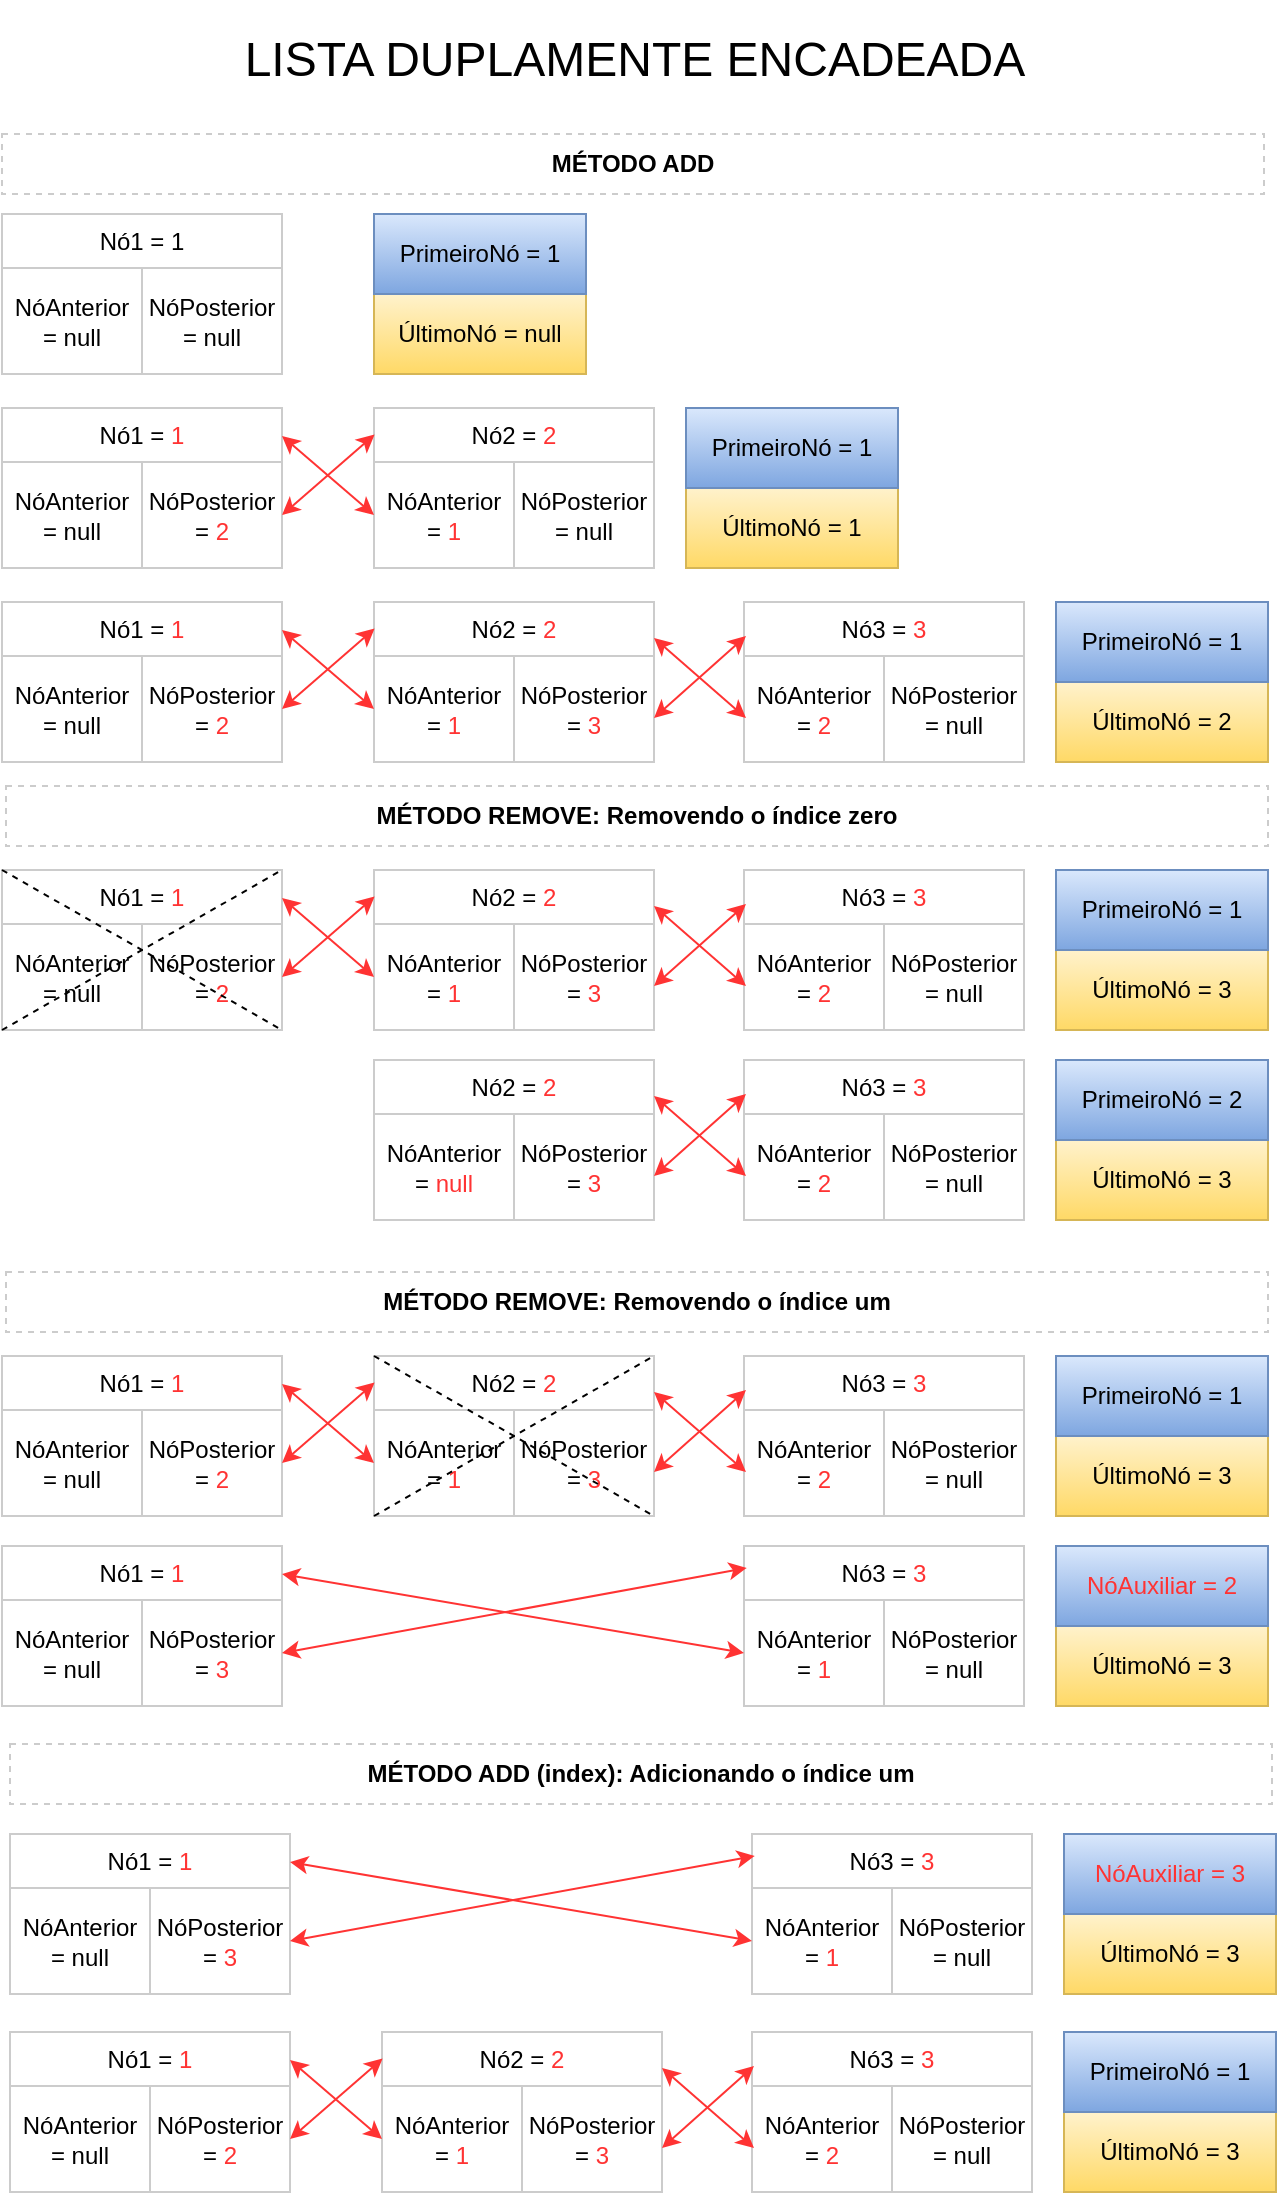 <mxfile version="21.7.0" type="google">
  <diagram name="Page-1" id="D0BDbpGB9_S6c0QaigFJ">
    <mxGraphModel grid="0" page="0" gridSize="10" guides="1" tooltips="1" connect="1" arrows="1" fold="1" pageScale="1" pageWidth="291" pageHeight="413" math="0" shadow="0">
      <root>
        <mxCell id="0" />
        <mxCell id="1" parent="0" />
        <mxCell id="SB3CxvsIVsjKTET0Tr_Z-1" value="LISTA DUPLAMENTE ENCADEADA" style="text;html=1;strokeColor=none;fillColor=none;align=center;verticalAlign=middle;whiteSpace=wrap;rounded=0;fontSize=24;" vertex="1" parent="1">
          <mxGeometry y="3" width="633" height="59" as="geometry" />
        </mxCell>
        <mxCell id="SB3CxvsIVsjKTET0Tr_Z-11" value="" style="group;fillColor=#E6E6E6;fillStyle=auto;gradientColor=none;strokeColor=#E6E6E6;gradientDirection=south;container=0;" connectable="0" vertex="1" parent="1">
          <mxGeometry y="110" width="140" height="80" as="geometry" />
        </mxCell>
        <mxCell id="SB3CxvsIVsjKTET0Tr_Z-12" value="" style="group;fillColor=#fff2cc;gradientColor=#ffd966;strokeColor=#d6b656;" connectable="0" vertex="1" parent="1">
          <mxGeometry x="186" y="110" width="106" height="80" as="geometry" />
        </mxCell>
        <mxCell id="SB3CxvsIVsjKTET0Tr_Z-14" value="ÚltimoNó = null" style="rounded=0;whiteSpace=wrap;html=1;fillStyle=solid;fillColor=#fff2cc;gradientColor=#ffd966;strokeColor=#d6b656;" vertex="1" parent="SB3CxvsIVsjKTET0Tr_Z-12">
          <mxGeometry y="40" width="106" height="40" as="geometry" />
        </mxCell>
        <mxCell id="SB3CxvsIVsjKTET0Tr_Z-24" value="PrimeiroNó = 1" style="rounded=0;whiteSpace=wrap;html=1;fillStyle=solid;fillColor=#dae8fc;gradientColor=#7ea6e0;strokeColor=#6c8ebf;" vertex="1" parent="SB3CxvsIVsjKTET0Tr_Z-12">
          <mxGeometry width="106" height="40" as="geometry" />
        </mxCell>
        <mxCell id="SB3CxvsIVsjKTET0Tr_Z-20" value="" style="group;strokeWidth=0;strokeColor=#E6E6E6;fillColor=#f5f5f5;gradientColor=#b3b3b3;" connectable="0" vertex="1" parent="1">
          <mxGeometry x="186" y="207" width="140" height="80" as="geometry" />
        </mxCell>
        <mxCell id="SB3CxvsIVsjKTET0Tr_Z-21" value="Nó2 = &lt;font color=&quot;#ff3333&quot;&gt;2&lt;/font&gt;" style="rounded=0;whiteSpace=wrap;html=1;verticalAlign=top;strokeColor=#CCCCCC;" vertex="1" parent="SB3CxvsIVsjKTET0Tr_Z-20">
          <mxGeometry width="140" height="80" as="geometry" />
        </mxCell>
        <mxCell id="SB3CxvsIVsjKTET0Tr_Z-22" value="NóAnterior&lt;br&gt;= &lt;font color=&quot;#ff3333&quot;&gt;1&lt;/font&gt;" style="rounded=0;whiteSpace=wrap;html=1;strokeColor=#CCCCCC;" vertex="1" parent="SB3CxvsIVsjKTET0Tr_Z-20">
          <mxGeometry y="27" width="70" height="53" as="geometry" />
        </mxCell>
        <mxCell id="SB3CxvsIVsjKTET0Tr_Z-23" value="NóPosterior&lt;br&gt;= null" style="rounded=0;whiteSpace=wrap;html=1;strokeColor=#CCCCCC;" vertex="1" parent="SB3CxvsIVsjKTET0Tr_Z-20">
          <mxGeometry x="70" y="27" width="70" height="53" as="geometry" />
        </mxCell>
        <mxCell id="SB3CxvsIVsjKTET0Tr_Z-25" value="" style="group;fillColor=#fff2cc;gradientColor=#ffd966;strokeColor=#d6b656;" connectable="0" vertex="1" parent="1">
          <mxGeometry x="342" y="207" width="106" height="80" as="geometry" />
        </mxCell>
        <mxCell id="SB3CxvsIVsjKTET0Tr_Z-26" value="ÚltimoNó = 1" style="rounded=0;whiteSpace=wrap;html=1;fillStyle=solid;fillColor=#fff2cc;gradientColor=#ffd966;strokeColor=#d6b656;" vertex="1" parent="SB3CxvsIVsjKTET0Tr_Z-25">
          <mxGeometry y="40" width="106" height="40" as="geometry" />
        </mxCell>
        <mxCell id="SB3CxvsIVsjKTET0Tr_Z-27" value="PrimeiroNó = 1" style="rounded=0;whiteSpace=wrap;html=1;fillStyle=solid;fillColor=#dae8fc;gradientColor=#7ea6e0;strokeColor=#6c8ebf;" vertex="1" parent="SB3CxvsIVsjKTET0Tr_Z-25">
          <mxGeometry width="106" height="40" as="geometry" />
        </mxCell>
        <mxCell id="SB3CxvsIVsjKTET0Tr_Z-4" value="Nó1 = 1" style="rounded=0;whiteSpace=wrap;html=1;verticalAlign=top;strokeColor=#CCCCCC;" vertex="1" parent="1">
          <mxGeometry y="110" width="140" height="80" as="geometry" />
        </mxCell>
        <mxCell id="SB3CxvsIVsjKTET0Tr_Z-8" value="NóAnterior&lt;br&gt;= null" style="rounded=0;whiteSpace=wrap;html=1;strokeColor=#CCCCCC;" vertex="1" parent="1">
          <mxGeometry y="137" width="70" height="53" as="geometry" />
        </mxCell>
        <mxCell id="SB3CxvsIVsjKTET0Tr_Z-9" value="NóPosterior&lt;br&gt;= null" style="rounded=0;whiteSpace=wrap;html=1;strokeColor=#CCCCCC;" vertex="1" parent="1">
          <mxGeometry x="70" y="137" width="70" height="53" as="geometry" />
        </mxCell>
        <mxCell id="SB3CxvsIVsjKTET0Tr_Z-17" value="Nó1 = &lt;font color=&quot;#ff3333&quot;&gt;1&lt;/font&gt;" style="rounded=0;whiteSpace=wrap;html=1;verticalAlign=top;strokeColor=#CCCCCC;" vertex="1" parent="1">
          <mxGeometry y="207" width="140" height="80" as="geometry" />
        </mxCell>
        <mxCell id="SB3CxvsIVsjKTET0Tr_Z-18" value="NóAnterior&lt;br&gt;= null" style="rounded=0;whiteSpace=wrap;html=1;strokeColor=#CCCCCC;" vertex="1" parent="1">
          <mxGeometry y="234" width="70" height="53" as="geometry" />
        </mxCell>
        <mxCell id="SB3CxvsIVsjKTET0Tr_Z-19" value="NóPosterior&lt;br&gt;= &lt;font color=&quot;#ff3333&quot;&gt;2&lt;/font&gt;" style="rounded=0;whiteSpace=wrap;html=1;strokeColor=#CCCCCC;" vertex="1" parent="1">
          <mxGeometry x="70" y="234" width="70" height="53" as="geometry" />
        </mxCell>
        <mxCell id="SB3CxvsIVsjKTET0Tr_Z-31" value="" style="endArrow=classic;startArrow=classic;html=1;rounded=0;exitX=1;exitY=0.5;exitDx=0;exitDy=0;entryX=0.002;entryY=0.166;entryDx=0;entryDy=0;strokeColor=#FF3333;entryPerimeter=0;" edge="1" parent="1" source="SB3CxvsIVsjKTET0Tr_Z-19" target="SB3CxvsIVsjKTET0Tr_Z-21">
          <mxGeometry width="50" height="50" relative="1" as="geometry">
            <mxPoint x="145" y="186" as="sourcePoint" />
            <mxPoint x="195" y="136" as="targetPoint" />
          </mxGeometry>
        </mxCell>
        <mxCell id="SB3CxvsIVsjKTET0Tr_Z-77" value="" style="group;strokeWidth=0;strokeColor=#E6E6E6;fillColor=#f5f5f5;gradientColor=#b3b3b3;" connectable="0" vertex="1" parent="1">
          <mxGeometry x="371" y="304" width="140" height="80" as="geometry" />
        </mxCell>
        <mxCell id="SB3CxvsIVsjKTET0Tr_Z-78" value="Nó3 = &lt;font color=&quot;#ff3333&quot;&gt;3&lt;/font&gt;" style="rounded=0;whiteSpace=wrap;html=1;verticalAlign=top;strokeColor=#CCCCCC;" vertex="1" parent="SB3CxvsIVsjKTET0Tr_Z-77">
          <mxGeometry width="140" height="80" as="geometry" />
        </mxCell>
        <mxCell id="SB3CxvsIVsjKTET0Tr_Z-79" value="NóAnterior&lt;br&gt;= &lt;font color=&quot;#ff3333&quot;&gt;2&lt;/font&gt;" style="rounded=0;whiteSpace=wrap;html=1;strokeColor=#CCCCCC;" vertex="1" parent="SB3CxvsIVsjKTET0Tr_Z-77">
          <mxGeometry y="27" width="70" height="53" as="geometry" />
        </mxCell>
        <mxCell id="SB3CxvsIVsjKTET0Tr_Z-80" value="NóPosterior&lt;br&gt;= null" style="rounded=0;whiteSpace=wrap;html=1;strokeColor=#CCCCCC;" vertex="1" parent="SB3CxvsIVsjKTET0Tr_Z-77">
          <mxGeometry x="70" y="27" width="70" height="53" as="geometry" />
        </mxCell>
        <mxCell id="SB3CxvsIVsjKTET0Tr_Z-81" value="" style="group;fillColor=#fff2cc;gradientColor=#ffd966;strokeColor=#d6b656;" connectable="0" vertex="1" parent="1">
          <mxGeometry x="527" y="304" width="106" height="80" as="geometry" />
        </mxCell>
        <mxCell id="SB3CxvsIVsjKTET0Tr_Z-82" value="ÚltimoNó = 2" style="rounded=0;whiteSpace=wrap;html=1;fillStyle=solid;fillColor=#fff2cc;gradientColor=#ffd966;strokeColor=#d6b656;" vertex="1" parent="SB3CxvsIVsjKTET0Tr_Z-81">
          <mxGeometry y="40" width="106" height="40" as="geometry" />
        </mxCell>
        <mxCell id="SB3CxvsIVsjKTET0Tr_Z-83" value="PrimeiroNó = 1" style="rounded=0;whiteSpace=wrap;html=1;fillStyle=solid;fillColor=#dae8fc;gradientColor=#7ea6e0;strokeColor=#6c8ebf;" vertex="1" parent="SB3CxvsIVsjKTET0Tr_Z-81">
          <mxGeometry width="106" height="40" as="geometry" />
        </mxCell>
        <mxCell id="SB3CxvsIVsjKTET0Tr_Z-86" value="" style="endArrow=classic;startArrow=classic;html=1;rounded=0;exitX=1;exitY=0.5;exitDx=0;exitDy=0;entryX=0;entryY=0.5;entryDx=0;entryDy=0;strokeColor=#FF3333;" edge="1" parent="1" target="SB3CxvsIVsjKTET0Tr_Z-22">
          <mxGeometry width="50" height="50" relative="1" as="geometry">
            <mxPoint x="140" y="221" as="sourcePoint" />
            <mxPoint x="186" y="187" as="targetPoint" />
          </mxGeometry>
        </mxCell>
        <mxCell id="SB3CxvsIVsjKTET0Tr_Z-87" value="" style="group;strokeWidth=0;strokeColor=#E6E6E6;fillColor=#f5f5f5;gradientColor=#b3b3b3;" connectable="0" vertex="1" parent="1">
          <mxGeometry x="186" y="304" width="140" height="80" as="geometry" />
        </mxCell>
        <mxCell id="SB3CxvsIVsjKTET0Tr_Z-88" value="Nó2 = &lt;font color=&quot;#ff3333&quot;&gt;2&lt;/font&gt;" style="rounded=0;whiteSpace=wrap;html=1;verticalAlign=top;strokeColor=#CCCCCC;" vertex="1" parent="SB3CxvsIVsjKTET0Tr_Z-87">
          <mxGeometry width="140" height="80" as="geometry" />
        </mxCell>
        <mxCell id="SB3CxvsIVsjKTET0Tr_Z-89" value="NóAnterior&lt;br&gt;= &lt;font color=&quot;#ff3333&quot;&gt;1&lt;/font&gt;" style="rounded=0;whiteSpace=wrap;html=1;strokeColor=#CCCCCC;" vertex="1" parent="SB3CxvsIVsjKTET0Tr_Z-87">
          <mxGeometry y="27" width="70" height="53" as="geometry" />
        </mxCell>
        <mxCell id="SB3CxvsIVsjKTET0Tr_Z-90" value="NóPosterior&lt;br&gt;= &lt;font color=&quot;#ff3333&quot;&gt;3&lt;/font&gt;" style="rounded=0;whiteSpace=wrap;html=1;strokeColor=#CCCCCC;" vertex="1" parent="SB3CxvsIVsjKTET0Tr_Z-87">
          <mxGeometry x="70" y="27" width="70" height="53" as="geometry" />
        </mxCell>
        <mxCell id="SB3CxvsIVsjKTET0Tr_Z-91" value="Nó1 = &lt;font color=&quot;#ff3333&quot;&gt;1&lt;/font&gt;" style="rounded=0;whiteSpace=wrap;html=1;verticalAlign=top;strokeColor=#CCCCCC;" vertex="1" parent="1">
          <mxGeometry y="304" width="140" height="80" as="geometry" />
        </mxCell>
        <mxCell id="SB3CxvsIVsjKTET0Tr_Z-92" value="NóAnterior&lt;br&gt;= null" style="rounded=0;whiteSpace=wrap;html=1;strokeColor=#CCCCCC;" vertex="1" parent="1">
          <mxGeometry y="331" width="70" height="53" as="geometry" />
        </mxCell>
        <mxCell id="SB3CxvsIVsjKTET0Tr_Z-93" value="NóPosterior&lt;br&gt;= &lt;font color=&quot;#ff3333&quot;&gt;2&lt;/font&gt;" style="rounded=0;whiteSpace=wrap;html=1;strokeColor=#CCCCCC;" vertex="1" parent="1">
          <mxGeometry x="70" y="331" width="70" height="53" as="geometry" />
        </mxCell>
        <mxCell id="SB3CxvsIVsjKTET0Tr_Z-94" value="" style="endArrow=classic;startArrow=classic;html=1;rounded=0;exitX=1;exitY=0.5;exitDx=0;exitDy=0;entryX=0.002;entryY=0.166;entryDx=0;entryDy=0;strokeColor=#FF3333;entryPerimeter=0;" edge="1" parent="1" source="SB3CxvsIVsjKTET0Tr_Z-93" target="SB3CxvsIVsjKTET0Tr_Z-88">
          <mxGeometry width="50" height="50" relative="1" as="geometry">
            <mxPoint x="145" y="283" as="sourcePoint" />
            <mxPoint x="195" y="233" as="targetPoint" />
          </mxGeometry>
        </mxCell>
        <mxCell id="SB3CxvsIVsjKTET0Tr_Z-95" value="" style="endArrow=classic;startArrow=classic;html=1;rounded=0;exitX=1;exitY=0.5;exitDx=0;exitDy=0;entryX=0;entryY=0.5;entryDx=0;entryDy=0;strokeColor=#FF3333;" edge="1" parent="1" target="SB3CxvsIVsjKTET0Tr_Z-89">
          <mxGeometry width="50" height="50" relative="1" as="geometry">
            <mxPoint x="140" y="318" as="sourcePoint" />
            <mxPoint x="186" y="284" as="targetPoint" />
          </mxGeometry>
        </mxCell>
        <mxCell id="SB3CxvsIVsjKTET0Tr_Z-96" value="" style="endArrow=classic;startArrow=classic;html=1;rounded=0;exitX=1;exitY=0.5;exitDx=0;exitDy=0;entryX=0.002;entryY=0.166;entryDx=0;entryDy=0;strokeColor=#FF3333;entryPerimeter=0;" edge="1" parent="1">
          <mxGeometry width="50" height="50" relative="1" as="geometry">
            <mxPoint x="326" y="362" as="sourcePoint" />
            <mxPoint x="372" y="321" as="targetPoint" />
          </mxGeometry>
        </mxCell>
        <mxCell id="SB3CxvsIVsjKTET0Tr_Z-97" value="" style="endArrow=classic;startArrow=classic;html=1;rounded=0;exitX=1;exitY=0.5;exitDx=0;exitDy=0;entryX=0;entryY=0.5;entryDx=0;entryDy=0;strokeColor=#FF3333;" edge="1" parent="1">
          <mxGeometry width="50" height="50" relative="1" as="geometry">
            <mxPoint x="326" y="322" as="sourcePoint" />
            <mxPoint x="372" y="362" as="targetPoint" />
          </mxGeometry>
        </mxCell>
        <mxCell id="SB3CxvsIVsjKTET0Tr_Z-98" value="" style="group;strokeWidth=0;strokeColor=#E6E6E6;fillColor=#f5f5f5;gradientColor=#b3b3b3;" connectable="0" vertex="1" parent="1">
          <mxGeometry x="371" y="438" width="140" height="80" as="geometry" />
        </mxCell>
        <mxCell id="SB3CxvsIVsjKTET0Tr_Z-99" value="Nó3 = &lt;font color=&quot;#ff3333&quot;&gt;3&lt;/font&gt;" style="rounded=0;whiteSpace=wrap;html=1;verticalAlign=top;strokeColor=#CCCCCC;" vertex="1" parent="SB3CxvsIVsjKTET0Tr_Z-98">
          <mxGeometry width="140" height="80" as="geometry" />
        </mxCell>
        <mxCell id="SB3CxvsIVsjKTET0Tr_Z-100" value="NóAnterior&lt;br&gt;= &lt;font color=&quot;#ff3333&quot;&gt;2&lt;/font&gt;" style="rounded=0;whiteSpace=wrap;html=1;strokeColor=#CCCCCC;" vertex="1" parent="SB3CxvsIVsjKTET0Tr_Z-98">
          <mxGeometry y="27" width="70" height="53" as="geometry" />
        </mxCell>
        <mxCell id="SB3CxvsIVsjKTET0Tr_Z-101" value="NóPosterior&lt;br&gt;= null" style="rounded=0;whiteSpace=wrap;html=1;strokeColor=#CCCCCC;" vertex="1" parent="SB3CxvsIVsjKTET0Tr_Z-98">
          <mxGeometry x="70" y="27" width="70" height="53" as="geometry" />
        </mxCell>
        <mxCell id="SB3CxvsIVsjKTET0Tr_Z-102" value="" style="group;fillColor=#fff2cc;gradientColor=#ffd966;strokeColor=#d6b656;" connectable="0" vertex="1" parent="1">
          <mxGeometry x="527" y="438" width="106" height="80" as="geometry" />
        </mxCell>
        <mxCell id="SB3CxvsIVsjKTET0Tr_Z-103" value="ÚltimoNó = 3" style="rounded=0;whiteSpace=wrap;html=1;fillStyle=solid;fillColor=#fff2cc;gradientColor=#ffd966;strokeColor=#d6b656;" vertex="1" parent="SB3CxvsIVsjKTET0Tr_Z-102">
          <mxGeometry y="40" width="106" height="40" as="geometry" />
        </mxCell>
        <mxCell id="SB3CxvsIVsjKTET0Tr_Z-104" value="PrimeiroNó = 1" style="rounded=0;whiteSpace=wrap;html=1;fillStyle=solid;fillColor=#dae8fc;gradientColor=#7ea6e0;strokeColor=#6c8ebf;" vertex="1" parent="SB3CxvsIVsjKTET0Tr_Z-102">
          <mxGeometry width="106" height="40" as="geometry" />
        </mxCell>
        <mxCell id="SB3CxvsIVsjKTET0Tr_Z-105" value="" style="group;strokeWidth=0;strokeColor=#E6E6E6;fillColor=#f5f5f5;gradientColor=#b3b3b3;" connectable="0" vertex="1" parent="1">
          <mxGeometry x="186" y="438" width="140" height="80" as="geometry" />
        </mxCell>
        <mxCell id="SB3CxvsIVsjKTET0Tr_Z-106" value="Nó2 = &lt;font color=&quot;#ff3333&quot;&gt;2&lt;/font&gt;" style="rounded=0;whiteSpace=wrap;html=1;verticalAlign=top;strokeColor=#CCCCCC;" vertex="1" parent="SB3CxvsIVsjKTET0Tr_Z-105">
          <mxGeometry width="140" height="80" as="geometry" />
        </mxCell>
        <mxCell id="SB3CxvsIVsjKTET0Tr_Z-107" value="NóAnterior&lt;br&gt;= &lt;font color=&quot;#ff3333&quot;&gt;1&lt;/font&gt;" style="rounded=0;whiteSpace=wrap;html=1;strokeColor=#CCCCCC;" vertex="1" parent="SB3CxvsIVsjKTET0Tr_Z-105">
          <mxGeometry y="27" width="70" height="53" as="geometry" />
        </mxCell>
        <mxCell id="SB3CxvsIVsjKTET0Tr_Z-108" value="NóPosterior&lt;br&gt;= &lt;font color=&quot;#ff3333&quot;&gt;3&lt;/font&gt;" style="rounded=0;whiteSpace=wrap;html=1;strokeColor=#CCCCCC;" vertex="1" parent="SB3CxvsIVsjKTET0Tr_Z-105">
          <mxGeometry x="70" y="27" width="70" height="53" as="geometry" />
        </mxCell>
        <mxCell id="SB3CxvsIVsjKTET0Tr_Z-109" value="Nó1 = &lt;font color=&quot;#ff3333&quot;&gt;1&lt;/font&gt;" style="rounded=0;whiteSpace=wrap;html=1;verticalAlign=top;strokeColor=#CCCCCC;" vertex="1" parent="1">
          <mxGeometry y="438" width="140" height="80" as="geometry" />
        </mxCell>
        <mxCell id="SB3CxvsIVsjKTET0Tr_Z-110" value="NóAnterior&lt;br&gt;= null" style="rounded=0;whiteSpace=wrap;html=1;strokeColor=#CCCCCC;" vertex="1" parent="1">
          <mxGeometry y="465" width="70" height="53" as="geometry" />
        </mxCell>
        <mxCell id="SB3CxvsIVsjKTET0Tr_Z-111" value="NóPosterior&lt;br&gt;= &lt;font color=&quot;#ff3333&quot;&gt;2&lt;/font&gt;" style="rounded=0;whiteSpace=wrap;html=1;strokeColor=#CCCCCC;" vertex="1" parent="1">
          <mxGeometry x="70" y="465" width="70" height="53" as="geometry" />
        </mxCell>
        <mxCell id="SB3CxvsIVsjKTET0Tr_Z-112" value="" style="endArrow=classic;startArrow=classic;html=1;rounded=0;exitX=1;exitY=0.5;exitDx=0;exitDy=0;entryX=0.002;entryY=0.166;entryDx=0;entryDy=0;strokeColor=#FF3333;entryPerimeter=0;" edge="1" parent="1" source="SB3CxvsIVsjKTET0Tr_Z-111" target="SB3CxvsIVsjKTET0Tr_Z-106">
          <mxGeometry width="50" height="50" relative="1" as="geometry">
            <mxPoint x="145" y="417" as="sourcePoint" />
            <mxPoint x="195" y="367" as="targetPoint" />
          </mxGeometry>
        </mxCell>
        <mxCell id="SB3CxvsIVsjKTET0Tr_Z-113" value="" style="endArrow=classic;startArrow=classic;html=1;rounded=0;exitX=1;exitY=0.5;exitDx=0;exitDy=0;entryX=0;entryY=0.5;entryDx=0;entryDy=0;strokeColor=#FF3333;" edge="1" parent="1" target="SB3CxvsIVsjKTET0Tr_Z-107">
          <mxGeometry width="50" height="50" relative="1" as="geometry">
            <mxPoint x="140" y="452" as="sourcePoint" />
            <mxPoint x="186" y="418" as="targetPoint" />
          </mxGeometry>
        </mxCell>
        <mxCell id="SB3CxvsIVsjKTET0Tr_Z-114" value="" style="endArrow=classic;startArrow=classic;html=1;rounded=0;exitX=1;exitY=0.5;exitDx=0;exitDy=0;entryX=0.002;entryY=0.166;entryDx=0;entryDy=0;strokeColor=#FF3333;entryPerimeter=0;" edge="1" parent="1">
          <mxGeometry width="50" height="50" relative="1" as="geometry">
            <mxPoint x="326" y="496" as="sourcePoint" />
            <mxPoint x="372" y="455" as="targetPoint" />
          </mxGeometry>
        </mxCell>
        <mxCell id="SB3CxvsIVsjKTET0Tr_Z-115" value="" style="endArrow=classic;startArrow=classic;html=1;rounded=0;exitX=1;exitY=0.5;exitDx=0;exitDy=0;entryX=0;entryY=0.5;entryDx=0;entryDy=0;strokeColor=#FF3333;" edge="1" parent="1">
          <mxGeometry width="50" height="50" relative="1" as="geometry">
            <mxPoint x="326" y="456" as="sourcePoint" />
            <mxPoint x="372" y="496" as="targetPoint" />
          </mxGeometry>
        </mxCell>
        <mxCell id="SB3CxvsIVsjKTET0Tr_Z-116" value="" style="group;strokeWidth=0;strokeColor=#E6E6E6;fillColor=#f5f5f5;gradientColor=#b3b3b3;" connectable="0" vertex="1" parent="1">
          <mxGeometry x="371" y="533" width="140" height="80" as="geometry" />
        </mxCell>
        <mxCell id="SB3CxvsIVsjKTET0Tr_Z-117" value="Nó3 = &lt;font color=&quot;#ff3333&quot;&gt;3&lt;/font&gt;" style="rounded=0;whiteSpace=wrap;html=1;verticalAlign=top;strokeColor=#CCCCCC;" vertex="1" parent="SB3CxvsIVsjKTET0Tr_Z-116">
          <mxGeometry width="140" height="80" as="geometry" />
        </mxCell>
        <mxCell id="SB3CxvsIVsjKTET0Tr_Z-118" value="NóAnterior&lt;br&gt;= &lt;font color=&quot;#ff3333&quot;&gt;2&lt;/font&gt;" style="rounded=0;whiteSpace=wrap;html=1;strokeColor=#CCCCCC;" vertex="1" parent="SB3CxvsIVsjKTET0Tr_Z-116">
          <mxGeometry y="27" width="70" height="53" as="geometry" />
        </mxCell>
        <mxCell id="SB3CxvsIVsjKTET0Tr_Z-119" value="NóPosterior&lt;br&gt;= null" style="rounded=0;whiteSpace=wrap;html=1;strokeColor=#CCCCCC;" vertex="1" parent="SB3CxvsIVsjKTET0Tr_Z-116">
          <mxGeometry x="70" y="27" width="70" height="53" as="geometry" />
        </mxCell>
        <mxCell id="SB3CxvsIVsjKTET0Tr_Z-120" value="" style="group;fillColor=#fff2cc;gradientColor=#ffd966;strokeColor=#d6b656;" connectable="0" vertex="1" parent="1">
          <mxGeometry x="527" y="533" width="106" height="80" as="geometry" />
        </mxCell>
        <mxCell id="SB3CxvsIVsjKTET0Tr_Z-121" value="ÚltimoNó = 3" style="rounded=0;whiteSpace=wrap;html=1;fillStyle=solid;fillColor=#fff2cc;gradientColor=#ffd966;strokeColor=#d6b656;" vertex="1" parent="SB3CxvsIVsjKTET0Tr_Z-120">
          <mxGeometry y="40" width="106" height="40" as="geometry" />
        </mxCell>
        <mxCell id="SB3CxvsIVsjKTET0Tr_Z-122" value="PrimeiroNó = 2" style="rounded=0;whiteSpace=wrap;html=1;fillStyle=solid;fillColor=#dae8fc;gradientColor=#7ea6e0;strokeColor=#6c8ebf;" vertex="1" parent="SB3CxvsIVsjKTET0Tr_Z-120">
          <mxGeometry width="106" height="40" as="geometry" />
        </mxCell>
        <mxCell id="SB3CxvsIVsjKTET0Tr_Z-123" value="" style="group;strokeWidth=0;strokeColor=#E6E6E6;fillColor=#f5f5f5;gradientColor=#b3b3b3;" connectable="0" vertex="1" parent="1">
          <mxGeometry x="186" y="533" width="140" height="80" as="geometry" />
        </mxCell>
        <mxCell id="SB3CxvsIVsjKTET0Tr_Z-124" value="Nó2 = &lt;font color=&quot;#ff3333&quot;&gt;2&lt;/font&gt;" style="rounded=0;whiteSpace=wrap;html=1;verticalAlign=top;strokeColor=#CCCCCC;" vertex="1" parent="SB3CxvsIVsjKTET0Tr_Z-123">
          <mxGeometry width="140" height="80" as="geometry" />
        </mxCell>
        <mxCell id="SB3CxvsIVsjKTET0Tr_Z-125" value="NóAnterior&lt;br&gt;= &lt;font color=&quot;#ff3333&quot;&gt;null&lt;/font&gt;" style="rounded=0;whiteSpace=wrap;html=1;strokeColor=#CCCCCC;" vertex="1" parent="SB3CxvsIVsjKTET0Tr_Z-123">
          <mxGeometry y="27" width="70" height="53" as="geometry" />
        </mxCell>
        <mxCell id="SB3CxvsIVsjKTET0Tr_Z-126" value="NóPosterior&lt;br&gt;= &lt;font color=&quot;#ff3333&quot;&gt;3&lt;/font&gt;" style="rounded=0;whiteSpace=wrap;html=1;strokeColor=#CCCCCC;" vertex="1" parent="SB3CxvsIVsjKTET0Tr_Z-123">
          <mxGeometry x="70" y="27" width="70" height="53" as="geometry" />
        </mxCell>
        <mxCell id="SB3CxvsIVsjKTET0Tr_Z-132" value="" style="endArrow=classic;startArrow=classic;html=1;rounded=0;exitX=1;exitY=0.5;exitDx=0;exitDy=0;entryX=0.002;entryY=0.166;entryDx=0;entryDy=0;strokeColor=#FF3333;entryPerimeter=0;" edge="1" parent="1">
          <mxGeometry width="50" height="50" relative="1" as="geometry">
            <mxPoint x="326" y="591" as="sourcePoint" />
            <mxPoint x="372" y="550" as="targetPoint" />
          </mxGeometry>
        </mxCell>
        <mxCell id="SB3CxvsIVsjKTET0Tr_Z-133" value="" style="endArrow=classic;startArrow=classic;html=1;rounded=0;exitX=1;exitY=0.5;exitDx=0;exitDy=0;entryX=0;entryY=0.5;entryDx=0;entryDy=0;strokeColor=#FF3333;" edge="1" parent="1">
          <mxGeometry width="50" height="50" relative="1" as="geometry">
            <mxPoint x="326" y="551" as="sourcePoint" />
            <mxPoint x="372" y="591" as="targetPoint" />
          </mxGeometry>
        </mxCell>
        <mxCell id="SB3CxvsIVsjKTET0Tr_Z-134" value="" style="endArrow=none;dashed=1;html=1;rounded=0;exitX=0;exitY=1;exitDx=0;exitDy=0;" edge="1" parent="1">
          <mxGeometry width="50" height="50" relative="1" as="geometry">
            <mxPoint y="518" as="sourcePoint" />
            <mxPoint x="140" y="438" as="targetPoint" />
          </mxGeometry>
        </mxCell>
        <mxCell id="SB3CxvsIVsjKTET0Tr_Z-135" value="" style="endArrow=none;dashed=1;html=1;rounded=0;exitX=0;exitY=0;exitDx=0;exitDy=0;entryX=1;entryY=1;entryDx=0;entryDy=0;" edge="1" parent="1">
          <mxGeometry width="50" height="50" relative="1" as="geometry">
            <mxPoint y="438" as="sourcePoint" />
            <mxPoint x="140" y="518" as="targetPoint" />
          </mxGeometry>
        </mxCell>
        <mxCell id="SB3CxvsIVsjKTET0Tr_Z-136" value="&lt;b&gt;MÉTODO REMOVE: Removendo o índice zero&lt;/b&gt;" style="text;html=1;strokeColor=#CCCCCC;fillColor=none;align=center;verticalAlign=middle;whiteSpace=wrap;rounded=0;dashed=1;glass=1;" vertex="1" parent="1">
          <mxGeometry x="2" y="396" width="631" height="30" as="geometry" />
        </mxCell>
        <mxCell id="SB3CxvsIVsjKTET0Tr_Z-137" value="" style="group;strokeWidth=0;strokeColor=#E6E6E6;fillColor=#f5f5f5;gradientColor=#b3b3b3;" connectable="0" vertex="1" parent="1">
          <mxGeometry x="371" y="681" width="140" height="80" as="geometry" />
        </mxCell>
        <mxCell id="SB3CxvsIVsjKTET0Tr_Z-138" value="Nó3 = &lt;font color=&quot;#ff3333&quot;&gt;3&lt;/font&gt;" style="rounded=0;whiteSpace=wrap;html=1;verticalAlign=top;strokeColor=#CCCCCC;" vertex="1" parent="SB3CxvsIVsjKTET0Tr_Z-137">
          <mxGeometry width="140" height="80" as="geometry" />
        </mxCell>
        <mxCell id="SB3CxvsIVsjKTET0Tr_Z-139" value="NóAnterior&lt;br&gt;= &lt;font color=&quot;#ff3333&quot;&gt;2&lt;/font&gt;" style="rounded=0;whiteSpace=wrap;html=1;strokeColor=#CCCCCC;" vertex="1" parent="SB3CxvsIVsjKTET0Tr_Z-137">
          <mxGeometry y="27" width="70" height="53" as="geometry" />
        </mxCell>
        <mxCell id="SB3CxvsIVsjKTET0Tr_Z-140" value="NóPosterior&lt;br&gt;= null" style="rounded=0;whiteSpace=wrap;html=1;strokeColor=#CCCCCC;" vertex="1" parent="SB3CxvsIVsjKTET0Tr_Z-137">
          <mxGeometry x="70" y="27" width="70" height="53" as="geometry" />
        </mxCell>
        <mxCell id="SB3CxvsIVsjKTET0Tr_Z-141" value="" style="group;fillColor=#fff2cc;gradientColor=#ffd966;strokeColor=#d6b656;" connectable="0" vertex="1" parent="1">
          <mxGeometry x="527" y="681" width="106" height="80" as="geometry" />
        </mxCell>
        <mxCell id="SB3CxvsIVsjKTET0Tr_Z-142" value="ÚltimoNó = 3" style="rounded=0;whiteSpace=wrap;html=1;fillStyle=solid;fillColor=#fff2cc;gradientColor=#ffd966;strokeColor=#d6b656;" vertex="1" parent="SB3CxvsIVsjKTET0Tr_Z-141">
          <mxGeometry y="40" width="106" height="40" as="geometry" />
        </mxCell>
        <mxCell id="SB3CxvsIVsjKTET0Tr_Z-143" value="PrimeiroNó = 1" style="rounded=0;whiteSpace=wrap;html=1;fillStyle=solid;fillColor=#dae8fc;gradientColor=#7ea6e0;strokeColor=#6c8ebf;" vertex="1" parent="SB3CxvsIVsjKTET0Tr_Z-141">
          <mxGeometry width="106" height="40" as="geometry" />
        </mxCell>
        <mxCell id="SB3CxvsIVsjKTET0Tr_Z-144" value="" style="group;strokeWidth=0;strokeColor=#E6E6E6;fillColor=#f5f5f5;gradientColor=#b3b3b3;" connectable="0" vertex="1" parent="1">
          <mxGeometry x="186" y="681" width="140" height="80" as="geometry" />
        </mxCell>
        <mxCell id="SB3CxvsIVsjKTET0Tr_Z-145" value="Nó2 = &lt;font color=&quot;#ff3333&quot;&gt;2&lt;/font&gt;" style="rounded=0;whiteSpace=wrap;html=1;verticalAlign=top;strokeColor=#CCCCCC;" vertex="1" parent="SB3CxvsIVsjKTET0Tr_Z-144">
          <mxGeometry width="140" height="80" as="geometry" />
        </mxCell>
        <mxCell id="SB3CxvsIVsjKTET0Tr_Z-146" value="NóAnterior&lt;br&gt;= &lt;font color=&quot;#ff3333&quot;&gt;1&lt;/font&gt;" style="rounded=0;whiteSpace=wrap;html=1;strokeColor=#CCCCCC;" vertex="1" parent="SB3CxvsIVsjKTET0Tr_Z-144">
          <mxGeometry y="27" width="70" height="53" as="geometry" />
        </mxCell>
        <mxCell id="SB3CxvsIVsjKTET0Tr_Z-147" value="NóPosterior&lt;br&gt;= &lt;font color=&quot;#ff3333&quot;&gt;3&lt;/font&gt;" style="rounded=0;whiteSpace=wrap;html=1;strokeColor=#CCCCCC;" vertex="1" parent="SB3CxvsIVsjKTET0Tr_Z-144">
          <mxGeometry x="70" y="27" width="70" height="53" as="geometry" />
        </mxCell>
        <mxCell id="SB3CxvsIVsjKTET0Tr_Z-173" value="" style="endArrow=none;dashed=1;html=1;rounded=0;exitX=0;exitY=1;exitDx=0;exitDy=0;" edge="1" parent="SB3CxvsIVsjKTET0Tr_Z-144">
          <mxGeometry width="50" height="50" relative="1" as="geometry">
            <mxPoint y="80" as="sourcePoint" />
            <mxPoint x="140" as="targetPoint" />
          </mxGeometry>
        </mxCell>
        <mxCell id="SB3CxvsIVsjKTET0Tr_Z-174" value="" style="endArrow=none;dashed=1;html=1;rounded=0;exitX=0;exitY=0;exitDx=0;exitDy=0;entryX=1;entryY=1;entryDx=0;entryDy=0;" edge="1" parent="SB3CxvsIVsjKTET0Tr_Z-144">
          <mxGeometry width="50" height="50" relative="1" as="geometry">
            <mxPoint as="sourcePoint" />
            <mxPoint x="140" y="80" as="targetPoint" />
          </mxGeometry>
        </mxCell>
        <mxCell id="SB3CxvsIVsjKTET0Tr_Z-148" value="Nó1 = &lt;font color=&quot;#ff3333&quot;&gt;1&lt;/font&gt;" style="rounded=0;whiteSpace=wrap;html=1;verticalAlign=top;strokeColor=#CCCCCC;" vertex="1" parent="1">
          <mxGeometry y="681" width="140" height="80" as="geometry" />
        </mxCell>
        <mxCell id="SB3CxvsIVsjKTET0Tr_Z-149" value="NóAnterior&lt;br&gt;= null" style="rounded=0;whiteSpace=wrap;html=1;strokeColor=#CCCCCC;" vertex="1" parent="1">
          <mxGeometry y="708" width="70" height="53" as="geometry" />
        </mxCell>
        <mxCell id="SB3CxvsIVsjKTET0Tr_Z-150" value="NóPosterior&lt;br&gt;= &lt;font color=&quot;#ff3333&quot;&gt;2&lt;/font&gt;" style="rounded=0;whiteSpace=wrap;html=1;strokeColor=#CCCCCC;" vertex="1" parent="1">
          <mxGeometry x="70" y="708" width="70" height="53" as="geometry" />
        </mxCell>
        <mxCell id="SB3CxvsIVsjKTET0Tr_Z-151" value="" style="endArrow=classic;startArrow=classic;html=1;rounded=0;exitX=1;exitY=0.5;exitDx=0;exitDy=0;entryX=0.002;entryY=0.166;entryDx=0;entryDy=0;strokeColor=#FF3333;entryPerimeter=0;" edge="1" parent="1" source="SB3CxvsIVsjKTET0Tr_Z-150" target="SB3CxvsIVsjKTET0Tr_Z-145">
          <mxGeometry width="50" height="50" relative="1" as="geometry">
            <mxPoint x="145" y="660" as="sourcePoint" />
            <mxPoint x="195" y="610" as="targetPoint" />
          </mxGeometry>
        </mxCell>
        <mxCell id="SB3CxvsIVsjKTET0Tr_Z-152" value="" style="endArrow=classic;startArrow=classic;html=1;rounded=0;exitX=1;exitY=0.5;exitDx=0;exitDy=0;entryX=0;entryY=0.5;entryDx=0;entryDy=0;strokeColor=#FF3333;" edge="1" parent="1" target="SB3CxvsIVsjKTET0Tr_Z-146">
          <mxGeometry width="50" height="50" relative="1" as="geometry">
            <mxPoint x="140" y="695" as="sourcePoint" />
            <mxPoint x="186" y="661" as="targetPoint" />
          </mxGeometry>
        </mxCell>
        <mxCell id="SB3CxvsIVsjKTET0Tr_Z-153" value="" style="endArrow=classic;startArrow=classic;html=1;rounded=0;exitX=1;exitY=0.5;exitDx=0;exitDy=0;entryX=0.002;entryY=0.166;entryDx=0;entryDy=0;strokeColor=#FF3333;entryPerimeter=0;" edge="1" parent="1">
          <mxGeometry width="50" height="50" relative="1" as="geometry">
            <mxPoint x="326" y="739" as="sourcePoint" />
            <mxPoint x="372" y="698" as="targetPoint" />
          </mxGeometry>
        </mxCell>
        <mxCell id="SB3CxvsIVsjKTET0Tr_Z-154" value="" style="endArrow=classic;startArrow=classic;html=1;rounded=0;exitX=1;exitY=0.5;exitDx=0;exitDy=0;entryX=0;entryY=0.5;entryDx=0;entryDy=0;strokeColor=#FF3333;" edge="1" parent="1">
          <mxGeometry width="50" height="50" relative="1" as="geometry">
            <mxPoint x="326" y="699" as="sourcePoint" />
            <mxPoint x="372" y="739" as="targetPoint" />
          </mxGeometry>
        </mxCell>
        <mxCell id="SB3CxvsIVsjKTET0Tr_Z-155" value="" style="group;strokeWidth=0;strokeColor=#E6E6E6;fillColor=#f5f5f5;gradientColor=#b3b3b3;" connectable="0" vertex="1" parent="1">
          <mxGeometry x="371" y="776" width="140" height="80" as="geometry" />
        </mxCell>
        <mxCell id="SB3CxvsIVsjKTET0Tr_Z-156" value="Nó3 = &lt;font color=&quot;#ff3333&quot;&gt;3&lt;/font&gt;" style="rounded=0;whiteSpace=wrap;html=1;verticalAlign=top;strokeColor=#CCCCCC;" vertex="1" parent="SB3CxvsIVsjKTET0Tr_Z-155">
          <mxGeometry width="140" height="80" as="geometry" />
        </mxCell>
        <mxCell id="SB3CxvsIVsjKTET0Tr_Z-157" value="NóAnterior&lt;br&gt;= &lt;font color=&quot;#ff3333&quot;&gt;1&lt;/font&gt;" style="rounded=0;whiteSpace=wrap;html=1;strokeColor=#CCCCCC;" vertex="1" parent="SB3CxvsIVsjKTET0Tr_Z-155">
          <mxGeometry y="27" width="70" height="53" as="geometry" />
        </mxCell>
        <mxCell id="SB3CxvsIVsjKTET0Tr_Z-158" value="NóPosterior&lt;br&gt;= null" style="rounded=0;whiteSpace=wrap;html=1;strokeColor=#CCCCCC;" vertex="1" parent="SB3CxvsIVsjKTET0Tr_Z-155">
          <mxGeometry x="70" y="27" width="70" height="53" as="geometry" />
        </mxCell>
        <mxCell id="SB3CxvsIVsjKTET0Tr_Z-159" value="" style="group;fillColor=#fff2cc;gradientColor=#ffd966;strokeColor=#d6b656;" connectable="0" vertex="1" parent="1">
          <mxGeometry x="527" y="776" width="106" height="80" as="geometry" />
        </mxCell>
        <mxCell id="SB3CxvsIVsjKTET0Tr_Z-160" value="ÚltimoNó = 3" style="rounded=0;whiteSpace=wrap;html=1;fillStyle=solid;fillColor=#fff2cc;gradientColor=#ffd966;strokeColor=#d6b656;" vertex="1" parent="SB3CxvsIVsjKTET0Tr_Z-159">
          <mxGeometry y="40" width="106" height="40" as="geometry" />
        </mxCell>
        <mxCell id="SB3CxvsIVsjKTET0Tr_Z-161" value="&lt;font color=&quot;#ff3333&quot;&gt;NóAuxiliar = 2&lt;/font&gt;" style="rounded=0;whiteSpace=wrap;html=1;fillStyle=solid;fillColor=#dae8fc;gradientColor=#7ea6e0;strokeColor=#6c8ebf;" vertex="1" parent="SB3CxvsIVsjKTET0Tr_Z-159">
          <mxGeometry width="106" height="40" as="geometry" />
        </mxCell>
        <mxCell id="SB3CxvsIVsjKTET0Tr_Z-166" value="Nó1 = &lt;font color=&quot;#ff3333&quot;&gt;1&lt;/font&gt;" style="rounded=0;whiteSpace=wrap;html=1;verticalAlign=top;strokeColor=#CCCCCC;" vertex="1" parent="1">
          <mxGeometry y="776" width="140" height="80" as="geometry" />
        </mxCell>
        <mxCell id="SB3CxvsIVsjKTET0Tr_Z-167" value="NóAnterior&lt;br&gt;= null" style="rounded=0;whiteSpace=wrap;html=1;strokeColor=#CCCCCC;" vertex="1" parent="1">
          <mxGeometry y="803" width="70" height="53" as="geometry" />
        </mxCell>
        <mxCell id="SB3CxvsIVsjKTET0Tr_Z-168" value="NóPosterior&lt;br&gt;= &lt;font color=&quot;#ff3333&quot;&gt;3&lt;/font&gt;" style="rounded=0;whiteSpace=wrap;html=1;strokeColor=#CCCCCC;" vertex="1" parent="1">
          <mxGeometry x="70" y="803" width="70" height="53" as="geometry" />
        </mxCell>
        <mxCell id="SB3CxvsIVsjKTET0Tr_Z-169" value="" style="endArrow=classic;startArrow=classic;html=1;rounded=0;exitX=1;exitY=0.5;exitDx=0;exitDy=0;entryX=0.01;entryY=0.137;entryDx=0;entryDy=0;strokeColor=#FF3333;entryPerimeter=0;" edge="1" parent="1" source="SB3CxvsIVsjKTET0Tr_Z-168" target="SB3CxvsIVsjKTET0Tr_Z-156">
          <mxGeometry width="50" height="50" relative="1" as="geometry">
            <mxPoint x="145" y="755" as="sourcePoint" />
            <mxPoint x="195" y="705" as="targetPoint" />
          </mxGeometry>
        </mxCell>
        <mxCell id="SB3CxvsIVsjKTET0Tr_Z-170" value="" style="endArrow=classic;startArrow=classic;html=1;rounded=0;exitX=1;exitY=0.5;exitDx=0;exitDy=0;entryX=0;entryY=0.5;entryDx=0;entryDy=0;strokeColor=#FF3333;" edge="1" parent="1" target="SB3CxvsIVsjKTET0Tr_Z-157">
          <mxGeometry width="50" height="50" relative="1" as="geometry">
            <mxPoint x="140" y="790" as="sourcePoint" />
            <mxPoint x="186" y="756" as="targetPoint" />
          </mxGeometry>
        </mxCell>
        <mxCell id="SB3CxvsIVsjKTET0Tr_Z-175" value="&lt;b&gt;MÉTODO REMOVE: Removendo o índice um&lt;/b&gt;" style="text;html=1;strokeColor=#CCCCCC;fillColor=none;align=center;verticalAlign=middle;whiteSpace=wrap;rounded=0;dashed=1;glass=1;" vertex="1" parent="1">
          <mxGeometry x="2" y="639" width="631" height="30" as="geometry" />
        </mxCell>
        <mxCell id="SB3CxvsIVsjKTET0Tr_Z-176" value="&lt;b&gt;MÉTODO ADD&lt;/b&gt;" style="text;html=1;strokeColor=#CCCCCC;fillColor=none;align=center;verticalAlign=middle;whiteSpace=wrap;rounded=0;dashed=1;glass=1;" vertex="1" parent="1">
          <mxGeometry y="70" width="631" height="30" as="geometry" />
        </mxCell>
        <mxCell id="SB3CxvsIVsjKTET0Tr_Z-177" value="" style="group;strokeWidth=0;strokeColor=#E6E6E6;fillColor=#f5f5f5;gradientColor=#b3b3b3;" connectable="0" vertex="1" parent="1">
          <mxGeometry x="375" y="1019" width="140" height="80" as="geometry" />
        </mxCell>
        <mxCell id="SB3CxvsIVsjKTET0Tr_Z-178" value="Nó3 = &lt;font color=&quot;#ff3333&quot;&gt;3&lt;/font&gt;" style="rounded=0;whiteSpace=wrap;html=1;verticalAlign=top;strokeColor=#CCCCCC;" vertex="1" parent="SB3CxvsIVsjKTET0Tr_Z-177">
          <mxGeometry width="140" height="80" as="geometry" />
        </mxCell>
        <mxCell id="SB3CxvsIVsjKTET0Tr_Z-179" value="NóAnterior&lt;br&gt;= &lt;font color=&quot;#ff3333&quot;&gt;2&lt;/font&gt;" style="rounded=0;whiteSpace=wrap;html=1;strokeColor=#CCCCCC;" vertex="1" parent="SB3CxvsIVsjKTET0Tr_Z-177">
          <mxGeometry y="27" width="70" height="53" as="geometry" />
        </mxCell>
        <mxCell id="SB3CxvsIVsjKTET0Tr_Z-180" value="NóPosterior&lt;br&gt;= null" style="rounded=0;whiteSpace=wrap;html=1;strokeColor=#CCCCCC;" vertex="1" parent="SB3CxvsIVsjKTET0Tr_Z-177">
          <mxGeometry x="70" y="27" width="70" height="53" as="geometry" />
        </mxCell>
        <mxCell id="SB3CxvsIVsjKTET0Tr_Z-181" value="" style="group;fillColor=#fff2cc;gradientColor=#ffd966;strokeColor=#d6b656;" connectable="0" vertex="1" parent="1">
          <mxGeometry x="531" y="1019" width="106" height="80" as="geometry" />
        </mxCell>
        <mxCell id="SB3CxvsIVsjKTET0Tr_Z-182" value="ÚltimoNó = 3" style="rounded=0;whiteSpace=wrap;html=1;fillStyle=solid;fillColor=#fff2cc;gradientColor=#ffd966;strokeColor=#d6b656;" vertex="1" parent="SB3CxvsIVsjKTET0Tr_Z-181">
          <mxGeometry y="40" width="106" height="40" as="geometry" />
        </mxCell>
        <mxCell id="SB3CxvsIVsjKTET0Tr_Z-183" value="PrimeiroNó = 1" style="rounded=0;whiteSpace=wrap;html=1;fillStyle=solid;fillColor=#dae8fc;gradientColor=#7ea6e0;strokeColor=#6c8ebf;" vertex="1" parent="SB3CxvsIVsjKTET0Tr_Z-181">
          <mxGeometry width="106" height="40" as="geometry" />
        </mxCell>
        <mxCell id="SB3CxvsIVsjKTET0Tr_Z-184" value="" style="group;strokeWidth=0;strokeColor=#E6E6E6;fillColor=#f5f5f5;gradientColor=#b3b3b3;" connectable="0" vertex="1" parent="1">
          <mxGeometry x="190" y="1019" width="140" height="80" as="geometry" />
        </mxCell>
        <mxCell id="SB3CxvsIVsjKTET0Tr_Z-185" value="Nó2 = &lt;font color=&quot;#ff3333&quot;&gt;2&lt;/font&gt;" style="rounded=0;whiteSpace=wrap;html=1;verticalAlign=top;strokeColor=#CCCCCC;" vertex="1" parent="SB3CxvsIVsjKTET0Tr_Z-184">
          <mxGeometry width="140" height="80" as="geometry" />
        </mxCell>
        <mxCell id="SB3CxvsIVsjKTET0Tr_Z-186" value="NóAnterior&lt;br&gt;= &lt;font color=&quot;#ff3333&quot;&gt;1&lt;/font&gt;" style="rounded=0;whiteSpace=wrap;html=1;strokeColor=#CCCCCC;" vertex="1" parent="SB3CxvsIVsjKTET0Tr_Z-184">
          <mxGeometry y="27" width="70" height="53" as="geometry" />
        </mxCell>
        <mxCell id="SB3CxvsIVsjKTET0Tr_Z-187" value="NóPosterior&lt;br&gt;= &lt;font color=&quot;#ff3333&quot;&gt;3&lt;/font&gt;" style="rounded=0;whiteSpace=wrap;html=1;strokeColor=#CCCCCC;" vertex="1" parent="SB3CxvsIVsjKTET0Tr_Z-184">
          <mxGeometry x="70" y="27" width="70" height="53" as="geometry" />
        </mxCell>
        <mxCell id="SB3CxvsIVsjKTET0Tr_Z-190" value="Nó1 = &lt;font color=&quot;#ff3333&quot;&gt;1&lt;/font&gt;" style="rounded=0;whiteSpace=wrap;html=1;verticalAlign=top;strokeColor=#CCCCCC;" vertex="1" parent="1">
          <mxGeometry x="4" y="1019" width="140" height="80" as="geometry" />
        </mxCell>
        <mxCell id="SB3CxvsIVsjKTET0Tr_Z-191" value="NóAnterior&lt;br&gt;= null" style="rounded=0;whiteSpace=wrap;html=1;strokeColor=#CCCCCC;" vertex="1" parent="1">
          <mxGeometry x="4" y="1046" width="70" height="53" as="geometry" />
        </mxCell>
        <mxCell id="SB3CxvsIVsjKTET0Tr_Z-192" value="NóPosterior&lt;br&gt;= &lt;font color=&quot;#ff3333&quot;&gt;2&lt;/font&gt;" style="rounded=0;whiteSpace=wrap;html=1;strokeColor=#CCCCCC;" vertex="1" parent="1">
          <mxGeometry x="74" y="1046" width="70" height="53" as="geometry" />
        </mxCell>
        <mxCell id="SB3CxvsIVsjKTET0Tr_Z-193" value="" style="endArrow=classic;startArrow=classic;html=1;rounded=0;exitX=1;exitY=0.5;exitDx=0;exitDy=0;entryX=0.002;entryY=0.166;entryDx=0;entryDy=0;strokeColor=#FF3333;entryPerimeter=0;" edge="1" parent="1" source="SB3CxvsIVsjKTET0Tr_Z-192" target="SB3CxvsIVsjKTET0Tr_Z-185">
          <mxGeometry width="50" height="50" relative="1" as="geometry">
            <mxPoint x="149" y="998" as="sourcePoint" />
            <mxPoint x="199" y="948" as="targetPoint" />
          </mxGeometry>
        </mxCell>
        <mxCell id="SB3CxvsIVsjKTET0Tr_Z-194" value="" style="endArrow=classic;startArrow=classic;html=1;rounded=0;exitX=1;exitY=0.5;exitDx=0;exitDy=0;entryX=0;entryY=0.5;entryDx=0;entryDy=0;strokeColor=#FF3333;" edge="1" parent="1" target="SB3CxvsIVsjKTET0Tr_Z-186">
          <mxGeometry width="50" height="50" relative="1" as="geometry">
            <mxPoint x="144" y="1033" as="sourcePoint" />
            <mxPoint x="190" y="999" as="targetPoint" />
          </mxGeometry>
        </mxCell>
        <mxCell id="SB3CxvsIVsjKTET0Tr_Z-195" value="" style="endArrow=classic;startArrow=classic;html=1;rounded=0;exitX=1;exitY=0.5;exitDx=0;exitDy=0;entryX=0.002;entryY=0.166;entryDx=0;entryDy=0;strokeColor=#FF3333;entryPerimeter=0;" edge="1" parent="1">
          <mxGeometry width="50" height="50" relative="1" as="geometry">
            <mxPoint x="330" y="1077" as="sourcePoint" />
            <mxPoint x="376" y="1036" as="targetPoint" />
          </mxGeometry>
        </mxCell>
        <mxCell id="SB3CxvsIVsjKTET0Tr_Z-196" value="" style="endArrow=classic;startArrow=classic;html=1;rounded=0;exitX=1;exitY=0.5;exitDx=0;exitDy=0;entryX=0;entryY=0.5;entryDx=0;entryDy=0;strokeColor=#FF3333;" edge="1" parent="1">
          <mxGeometry width="50" height="50" relative="1" as="geometry">
            <mxPoint x="330" y="1037" as="sourcePoint" />
            <mxPoint x="376" y="1077" as="targetPoint" />
          </mxGeometry>
        </mxCell>
        <mxCell id="SB3CxvsIVsjKTET0Tr_Z-197" value="" style="group;strokeWidth=0;strokeColor=#E6E6E6;fillColor=#f5f5f5;gradientColor=#b3b3b3;" connectable="0" vertex="1" parent="1">
          <mxGeometry x="375" y="920" width="140" height="80" as="geometry" />
        </mxCell>
        <mxCell id="SB3CxvsIVsjKTET0Tr_Z-198" value="Nó3 = &lt;font color=&quot;#ff3333&quot;&gt;3&lt;/font&gt;" style="rounded=0;whiteSpace=wrap;html=1;verticalAlign=top;strokeColor=#CCCCCC;" vertex="1" parent="SB3CxvsIVsjKTET0Tr_Z-197">
          <mxGeometry width="140" height="80" as="geometry" />
        </mxCell>
        <mxCell id="SB3CxvsIVsjKTET0Tr_Z-199" value="NóAnterior&lt;br&gt;= &lt;font color=&quot;#ff3333&quot;&gt;1&lt;/font&gt;" style="rounded=0;whiteSpace=wrap;html=1;strokeColor=#CCCCCC;" vertex="1" parent="SB3CxvsIVsjKTET0Tr_Z-197">
          <mxGeometry y="27" width="70" height="53" as="geometry" />
        </mxCell>
        <mxCell id="SB3CxvsIVsjKTET0Tr_Z-200" value="NóPosterior&lt;br&gt;= null" style="rounded=0;whiteSpace=wrap;html=1;strokeColor=#CCCCCC;" vertex="1" parent="SB3CxvsIVsjKTET0Tr_Z-197">
          <mxGeometry x="70" y="27" width="70" height="53" as="geometry" />
        </mxCell>
        <mxCell id="SB3CxvsIVsjKTET0Tr_Z-201" value="" style="group;fillColor=#fff2cc;gradientColor=#ffd966;strokeColor=#d6b656;" connectable="0" vertex="1" parent="1">
          <mxGeometry x="531" y="920" width="106" height="80" as="geometry" />
        </mxCell>
        <mxCell id="SB3CxvsIVsjKTET0Tr_Z-202" value="ÚltimoNó = 3" style="rounded=0;whiteSpace=wrap;html=1;fillStyle=solid;fillColor=#fff2cc;gradientColor=#ffd966;strokeColor=#d6b656;" vertex="1" parent="SB3CxvsIVsjKTET0Tr_Z-201">
          <mxGeometry y="40" width="106" height="40" as="geometry" />
        </mxCell>
        <mxCell id="SB3CxvsIVsjKTET0Tr_Z-203" value="&lt;font color=&quot;#ff3333&quot;&gt;NóAuxiliar = 3&lt;/font&gt;" style="rounded=0;whiteSpace=wrap;html=1;fillStyle=solid;fillColor=#dae8fc;gradientColor=#7ea6e0;strokeColor=#6c8ebf;" vertex="1" parent="SB3CxvsIVsjKTET0Tr_Z-201">
          <mxGeometry width="106" height="40" as="geometry" />
        </mxCell>
        <mxCell id="SB3CxvsIVsjKTET0Tr_Z-204" value="Nó1 = &lt;font color=&quot;#ff3333&quot;&gt;1&lt;/font&gt;" style="rounded=0;whiteSpace=wrap;html=1;verticalAlign=top;strokeColor=#CCCCCC;" vertex="1" parent="1">
          <mxGeometry x="4" y="920" width="140" height="80" as="geometry" />
        </mxCell>
        <mxCell id="SB3CxvsIVsjKTET0Tr_Z-205" value="NóAnterior&lt;br&gt;= null" style="rounded=0;whiteSpace=wrap;html=1;strokeColor=#CCCCCC;" vertex="1" parent="1">
          <mxGeometry x="4" y="947" width="70" height="53" as="geometry" />
        </mxCell>
        <mxCell id="SB3CxvsIVsjKTET0Tr_Z-206" value="NóPosterior&lt;br&gt;= &lt;font color=&quot;#ff3333&quot;&gt;3&lt;/font&gt;" style="rounded=0;whiteSpace=wrap;html=1;strokeColor=#CCCCCC;" vertex="1" parent="1">
          <mxGeometry x="74" y="947" width="70" height="53" as="geometry" />
        </mxCell>
        <mxCell id="SB3CxvsIVsjKTET0Tr_Z-207" value="" style="endArrow=classic;startArrow=classic;html=1;rounded=0;exitX=1;exitY=0.5;exitDx=0;exitDy=0;entryX=0.01;entryY=0.137;entryDx=0;entryDy=0;strokeColor=#FF3333;entryPerimeter=0;" edge="1" parent="1" source="SB3CxvsIVsjKTET0Tr_Z-206" target="SB3CxvsIVsjKTET0Tr_Z-198">
          <mxGeometry width="50" height="50" relative="1" as="geometry">
            <mxPoint x="149" y="899" as="sourcePoint" />
            <mxPoint x="199" y="849" as="targetPoint" />
          </mxGeometry>
        </mxCell>
        <mxCell id="SB3CxvsIVsjKTET0Tr_Z-208" value="" style="endArrow=classic;startArrow=classic;html=1;rounded=0;exitX=1;exitY=0.5;exitDx=0;exitDy=0;entryX=0;entryY=0.5;entryDx=0;entryDy=0;strokeColor=#FF3333;" edge="1" parent="1" target="SB3CxvsIVsjKTET0Tr_Z-199">
          <mxGeometry width="50" height="50" relative="1" as="geometry">
            <mxPoint x="144" y="934" as="sourcePoint" />
            <mxPoint x="190" y="900" as="targetPoint" />
          </mxGeometry>
        </mxCell>
        <mxCell id="SB3CxvsIVsjKTET0Tr_Z-209" value="&lt;b&gt;MÉTODO ADD (index): Adicionando o índice um&lt;/b&gt;" style="text;html=1;strokeColor=#CCCCCC;fillColor=none;align=center;verticalAlign=middle;whiteSpace=wrap;rounded=0;dashed=1;glass=1;" vertex="1" parent="1">
          <mxGeometry x="4" y="875" width="631" height="30" as="geometry" />
        </mxCell>
      </root>
    </mxGraphModel>
  </diagram>
</mxfile>

